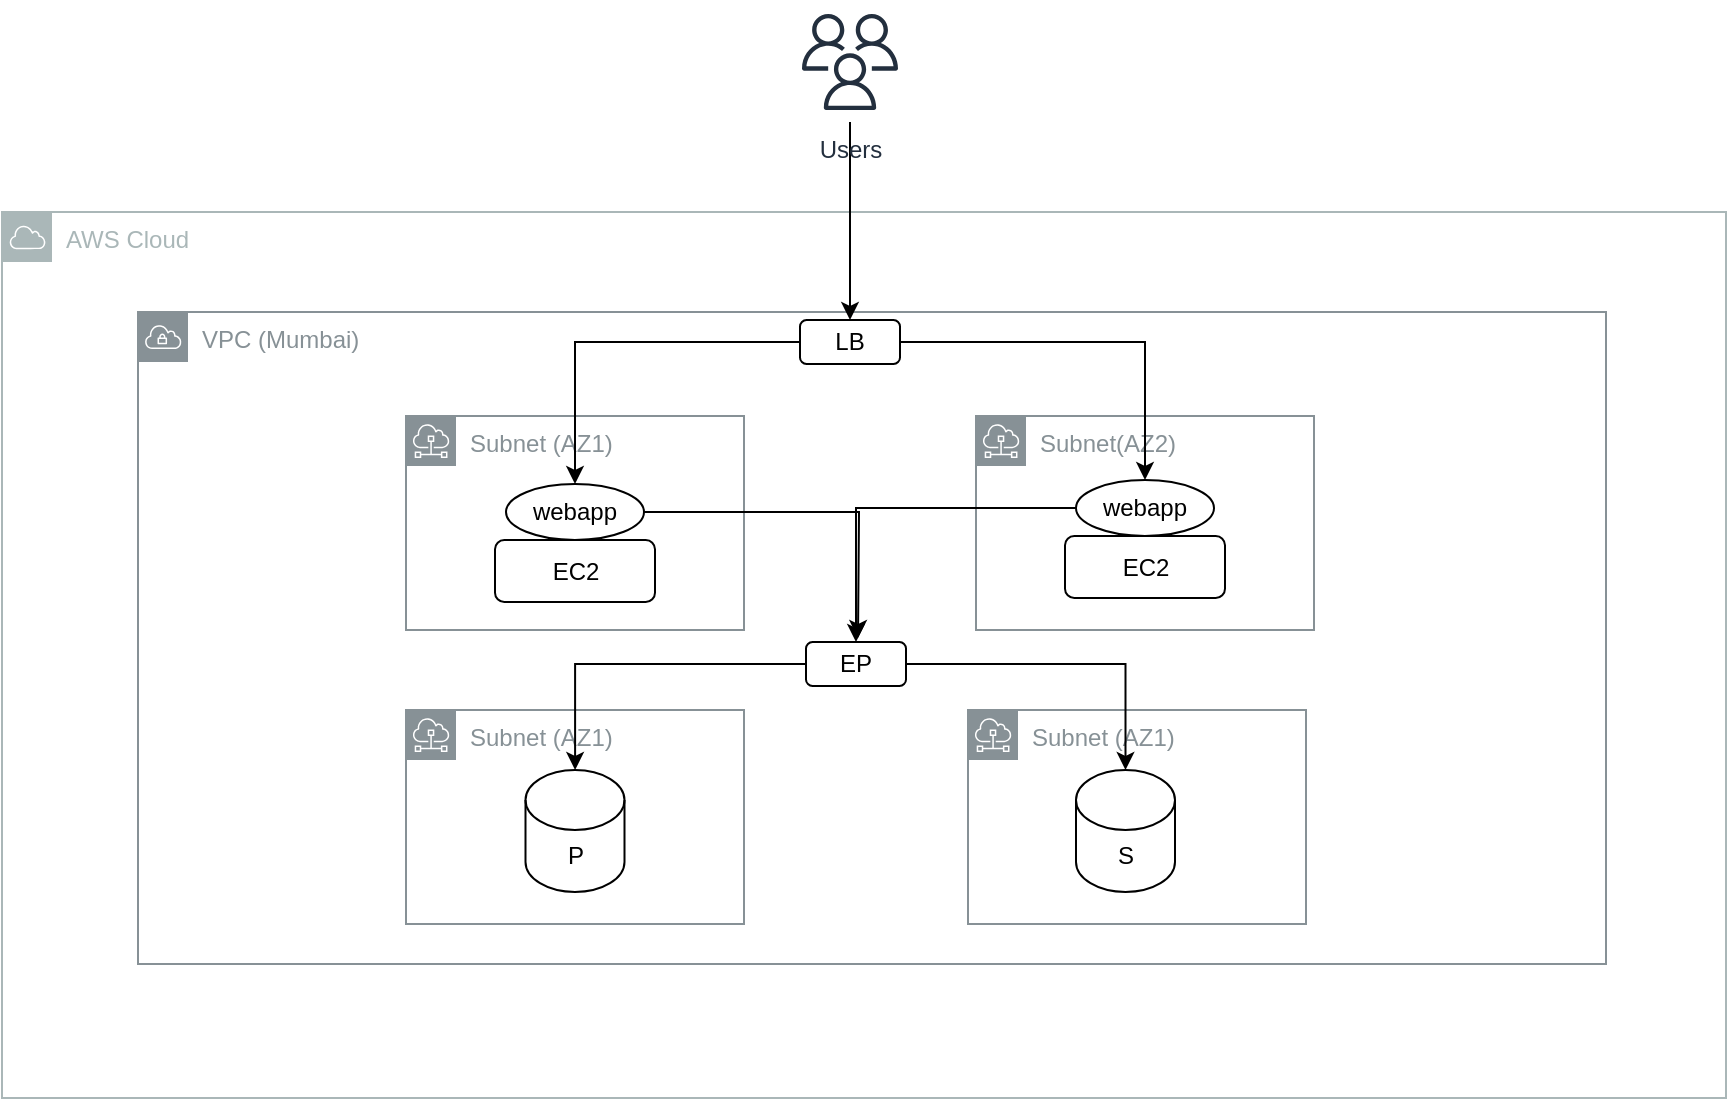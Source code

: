 <mxfile version="15.7.0" type="device"><diagram id="CrGgooWUdKVAGgnMkkr0" name="Page-1"><mxGraphModel dx="1586" dy="989" grid="0" gridSize="10" guides="1" tooltips="1" connect="1" arrows="1" fold="1" page="0" pageScale="1" pageWidth="827" pageHeight="1169" math="0" shadow="0"><root><mxCell id="0"/><mxCell id="1" parent="0"/><mxCell id="aE5Czyg2sWS7h0ILkYW_-1" value="AWS Cloud" style="sketch=0;outlineConnect=0;gradientColor=none;html=1;whiteSpace=wrap;fontSize=12;fontStyle=0;shape=mxgraph.aws4.group;grIcon=mxgraph.aws4.group_aws_cloud;strokeColor=#AAB7B8;fillColor=none;verticalAlign=top;align=left;spacingLeft=30;fontColor=#AAB7B8;dashed=0;" vertex="1" parent="1"><mxGeometry x="-28" y="99" width="862" height="443" as="geometry"/></mxCell><mxCell id="aE5Czyg2sWS7h0ILkYW_-2" value="VPC (Mumbai)" style="sketch=0;outlineConnect=0;gradientColor=none;html=1;whiteSpace=wrap;fontSize=12;fontStyle=0;shape=mxgraph.aws4.group;grIcon=mxgraph.aws4.group_vpc;strokeColor=#879196;fillColor=none;verticalAlign=top;align=left;spacingLeft=30;fontColor=#879196;dashed=0;" vertex="1" parent="1"><mxGeometry x="40" y="149" width="734" height="326" as="geometry"/></mxCell><mxCell id="aE5Czyg2sWS7h0ILkYW_-3" value="Subnet (AZ1)" style="sketch=0;outlineConnect=0;gradientColor=none;html=1;whiteSpace=wrap;fontSize=12;fontStyle=0;shape=mxgraph.aws4.group;grIcon=mxgraph.aws4.group_subnet;strokeColor=#879196;fillColor=none;verticalAlign=top;align=left;spacingLeft=30;fontColor=#879196;dashed=0;" vertex="1" parent="1"><mxGeometry x="174" y="201" width="169" height="107" as="geometry"/></mxCell><mxCell id="aE5Czyg2sWS7h0ILkYW_-4" value="Subnet(AZ2)" style="sketch=0;outlineConnect=0;gradientColor=none;html=1;whiteSpace=wrap;fontSize=12;fontStyle=0;shape=mxgraph.aws4.group;grIcon=mxgraph.aws4.group_subnet;strokeColor=#879196;fillColor=none;verticalAlign=top;align=left;spacingLeft=30;fontColor=#879196;dashed=0;" vertex="1" parent="1"><mxGeometry x="459" y="201" width="169" height="107" as="geometry"/></mxCell><mxCell id="aE5Czyg2sWS7h0ILkYW_-5" value="EC2" style="rounded=1;whiteSpace=wrap;html=1;" vertex="1" parent="1"><mxGeometry x="218.5" y="263" width="80" height="31" as="geometry"/></mxCell><mxCell id="aE5Czyg2sWS7h0ILkYW_-20" style="edgeStyle=orthogonalEdgeStyle;rounded=0;orthogonalLoop=1;jettySize=auto;html=1;" edge="1" parent="1" source="aE5Czyg2sWS7h0ILkYW_-6"><mxGeometry relative="1" as="geometry"><mxPoint x="400" y="312" as="targetPoint"/></mxGeometry></mxCell><mxCell id="aE5Czyg2sWS7h0ILkYW_-6" value="webapp" style="ellipse;whiteSpace=wrap;html=1;" vertex="1" parent="1"><mxGeometry x="224" y="235" width="69" height="28" as="geometry"/></mxCell><mxCell id="aE5Czyg2sWS7h0ILkYW_-19" style="edgeStyle=orthogonalEdgeStyle;rounded=0;orthogonalLoop=1;jettySize=auto;html=1;entryX=0.5;entryY=0;entryDx=0;entryDy=0;" edge="1" parent="1" source="aE5Czyg2sWS7h0ILkYW_-7" target="aE5Czyg2sWS7h0ILkYW_-18"><mxGeometry relative="1" as="geometry"/></mxCell><mxCell id="aE5Czyg2sWS7h0ILkYW_-7" value="webapp" style="ellipse;whiteSpace=wrap;html=1;" vertex="1" parent="1"><mxGeometry x="509" y="233" width="69" height="28" as="geometry"/></mxCell><mxCell id="aE5Czyg2sWS7h0ILkYW_-8" value="EC2" style="rounded=1;whiteSpace=wrap;html=1;" vertex="1" parent="1"><mxGeometry x="503.5" y="261" width="80" height="31" as="geometry"/></mxCell><mxCell id="aE5Czyg2sWS7h0ILkYW_-11" style="edgeStyle=orthogonalEdgeStyle;rounded=0;orthogonalLoop=1;jettySize=auto;html=1;entryX=0.5;entryY=0;entryDx=0;entryDy=0;" edge="1" parent="1" source="aE5Czyg2sWS7h0ILkYW_-9" target="aE5Czyg2sWS7h0ILkYW_-10"><mxGeometry relative="1" as="geometry"/></mxCell><mxCell id="aE5Czyg2sWS7h0ILkYW_-9" value="Users" style="sketch=0;outlineConnect=0;fontColor=#232F3E;gradientColor=none;strokeColor=#232F3E;fillColor=#ffffff;dashed=0;verticalLabelPosition=bottom;verticalAlign=top;align=center;html=1;fontSize=12;fontStyle=0;aspect=fixed;shape=mxgraph.aws4.resourceIcon;resIcon=mxgraph.aws4.users;" vertex="1" parent="1"><mxGeometry x="366" y="-6" width="60" height="60" as="geometry"/></mxCell><mxCell id="aE5Czyg2sWS7h0ILkYW_-12" style="edgeStyle=orthogonalEdgeStyle;rounded=0;orthogonalLoop=1;jettySize=auto;html=1;" edge="1" parent="1" source="aE5Czyg2sWS7h0ILkYW_-10" target="aE5Czyg2sWS7h0ILkYW_-6"><mxGeometry relative="1" as="geometry"/></mxCell><mxCell id="aE5Czyg2sWS7h0ILkYW_-13" style="edgeStyle=orthogonalEdgeStyle;rounded=0;orthogonalLoop=1;jettySize=auto;html=1;" edge="1" parent="1" source="aE5Czyg2sWS7h0ILkYW_-10" target="aE5Czyg2sWS7h0ILkYW_-7"><mxGeometry relative="1" as="geometry"/></mxCell><mxCell id="aE5Czyg2sWS7h0ILkYW_-10" value="LB" style="rounded=1;whiteSpace=wrap;html=1;" vertex="1" parent="1"><mxGeometry x="371" y="153" width="50" height="22" as="geometry"/></mxCell><mxCell id="aE5Czyg2sWS7h0ILkYW_-14" value="Subnet (AZ1)" style="sketch=0;outlineConnect=0;gradientColor=none;html=1;whiteSpace=wrap;fontSize=12;fontStyle=0;shape=mxgraph.aws4.group;grIcon=mxgraph.aws4.group_subnet;strokeColor=#879196;fillColor=none;verticalAlign=top;align=left;spacingLeft=30;fontColor=#879196;dashed=0;" vertex="1" parent="1"><mxGeometry x="174" y="348" width="169" height="107" as="geometry"/></mxCell><mxCell id="aE5Czyg2sWS7h0ILkYW_-15" value="Subnet (AZ1)" style="sketch=0;outlineConnect=0;gradientColor=none;html=1;whiteSpace=wrap;fontSize=12;fontStyle=0;shape=mxgraph.aws4.group;grIcon=mxgraph.aws4.group_subnet;strokeColor=#879196;fillColor=none;verticalAlign=top;align=left;spacingLeft=30;fontColor=#879196;dashed=0;" vertex="1" parent="1"><mxGeometry x="455" y="348" width="169" height="107" as="geometry"/></mxCell><mxCell id="aE5Czyg2sWS7h0ILkYW_-16" value="P" style="shape=cylinder3;whiteSpace=wrap;html=1;boundedLbl=1;backgroundOutline=1;size=15;" vertex="1" parent="1"><mxGeometry x="233.75" y="378" width="49.5" height="61" as="geometry"/></mxCell><mxCell id="aE5Czyg2sWS7h0ILkYW_-17" value="S" style="shape=cylinder3;whiteSpace=wrap;html=1;boundedLbl=1;backgroundOutline=1;size=15;" vertex="1" parent="1"><mxGeometry x="509" y="378" width="49.5" height="61" as="geometry"/></mxCell><mxCell id="aE5Czyg2sWS7h0ILkYW_-21" style="edgeStyle=orthogonalEdgeStyle;rounded=0;orthogonalLoop=1;jettySize=auto;html=1;" edge="1" parent="1" source="aE5Czyg2sWS7h0ILkYW_-18" target="aE5Czyg2sWS7h0ILkYW_-16"><mxGeometry relative="1" as="geometry"/></mxCell><mxCell id="aE5Czyg2sWS7h0ILkYW_-22" style="edgeStyle=orthogonalEdgeStyle;rounded=0;orthogonalLoop=1;jettySize=auto;html=1;" edge="1" parent="1" source="aE5Czyg2sWS7h0ILkYW_-18" target="aE5Czyg2sWS7h0ILkYW_-17"><mxGeometry relative="1" as="geometry"/></mxCell><mxCell id="aE5Czyg2sWS7h0ILkYW_-18" value="EP" style="rounded=1;whiteSpace=wrap;html=1;" vertex="1" parent="1"><mxGeometry x="374" y="314" width="50" height="22" as="geometry"/></mxCell></root></mxGraphModel></diagram></mxfile>